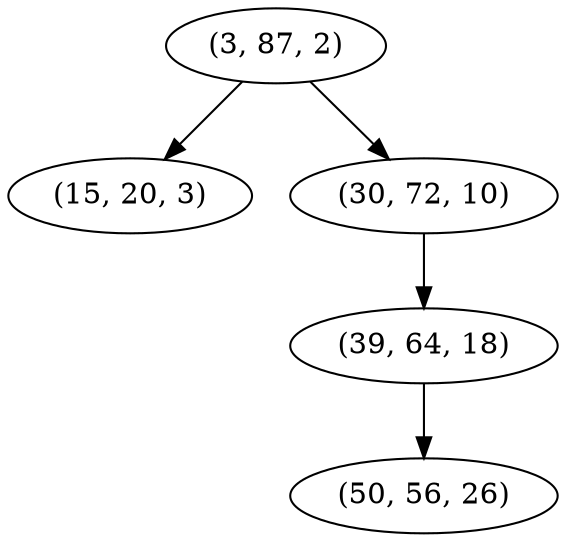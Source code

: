 digraph tree {
    "(3, 87, 2)";
    "(15, 20, 3)";
    "(30, 72, 10)";
    "(39, 64, 18)";
    "(50, 56, 26)";
    "(3, 87, 2)" -> "(15, 20, 3)";
    "(3, 87, 2)" -> "(30, 72, 10)";
    "(30, 72, 10)" -> "(39, 64, 18)";
    "(39, 64, 18)" -> "(50, 56, 26)";
}
